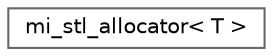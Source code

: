 digraph "类继承关系图"
{
 // LATEX_PDF_SIZE
  bgcolor="transparent";
  edge [fontname=Helvetica,fontsize=10,labelfontname=Helvetica,labelfontsize=10];
  node [fontname=Helvetica,fontsize=10,shape=box,height=0.2,width=0.4];
  rankdir="LR";
  Node0 [id="Node000000",label="mi_stl_allocator\< T \>",height=0.2,width=0.4,color="grey40", fillcolor="white", style="filled",URL="$structmi__stl__allocator.html",tooltip=" "];
}
